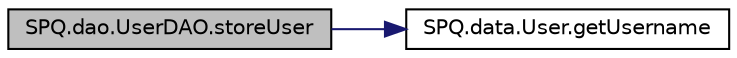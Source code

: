 digraph "SPQ.dao.UserDAO.storeUser"
{
  edge [fontname="Helvetica",fontsize="10",labelfontname="Helvetica",labelfontsize="10"];
  node [fontname="Helvetica",fontsize="10",shape=record];
  rankdir="LR";
  Node37 [label="SPQ.dao.UserDAO.storeUser",height=0.2,width=0.4,color="black", fillcolor="grey75", style="filled", fontcolor="black"];
  Node37 -> Node38 [color="midnightblue",fontsize="10",style="solid",fontname="Helvetica"];
  Node38 [label="SPQ.data.User.getUsername",height=0.2,width=0.4,color="black", fillcolor="white", style="filled",URL="$class_s_p_q_1_1data_1_1_user.html#a55d2e322edbbe446287ce25baecdd421"];
}

